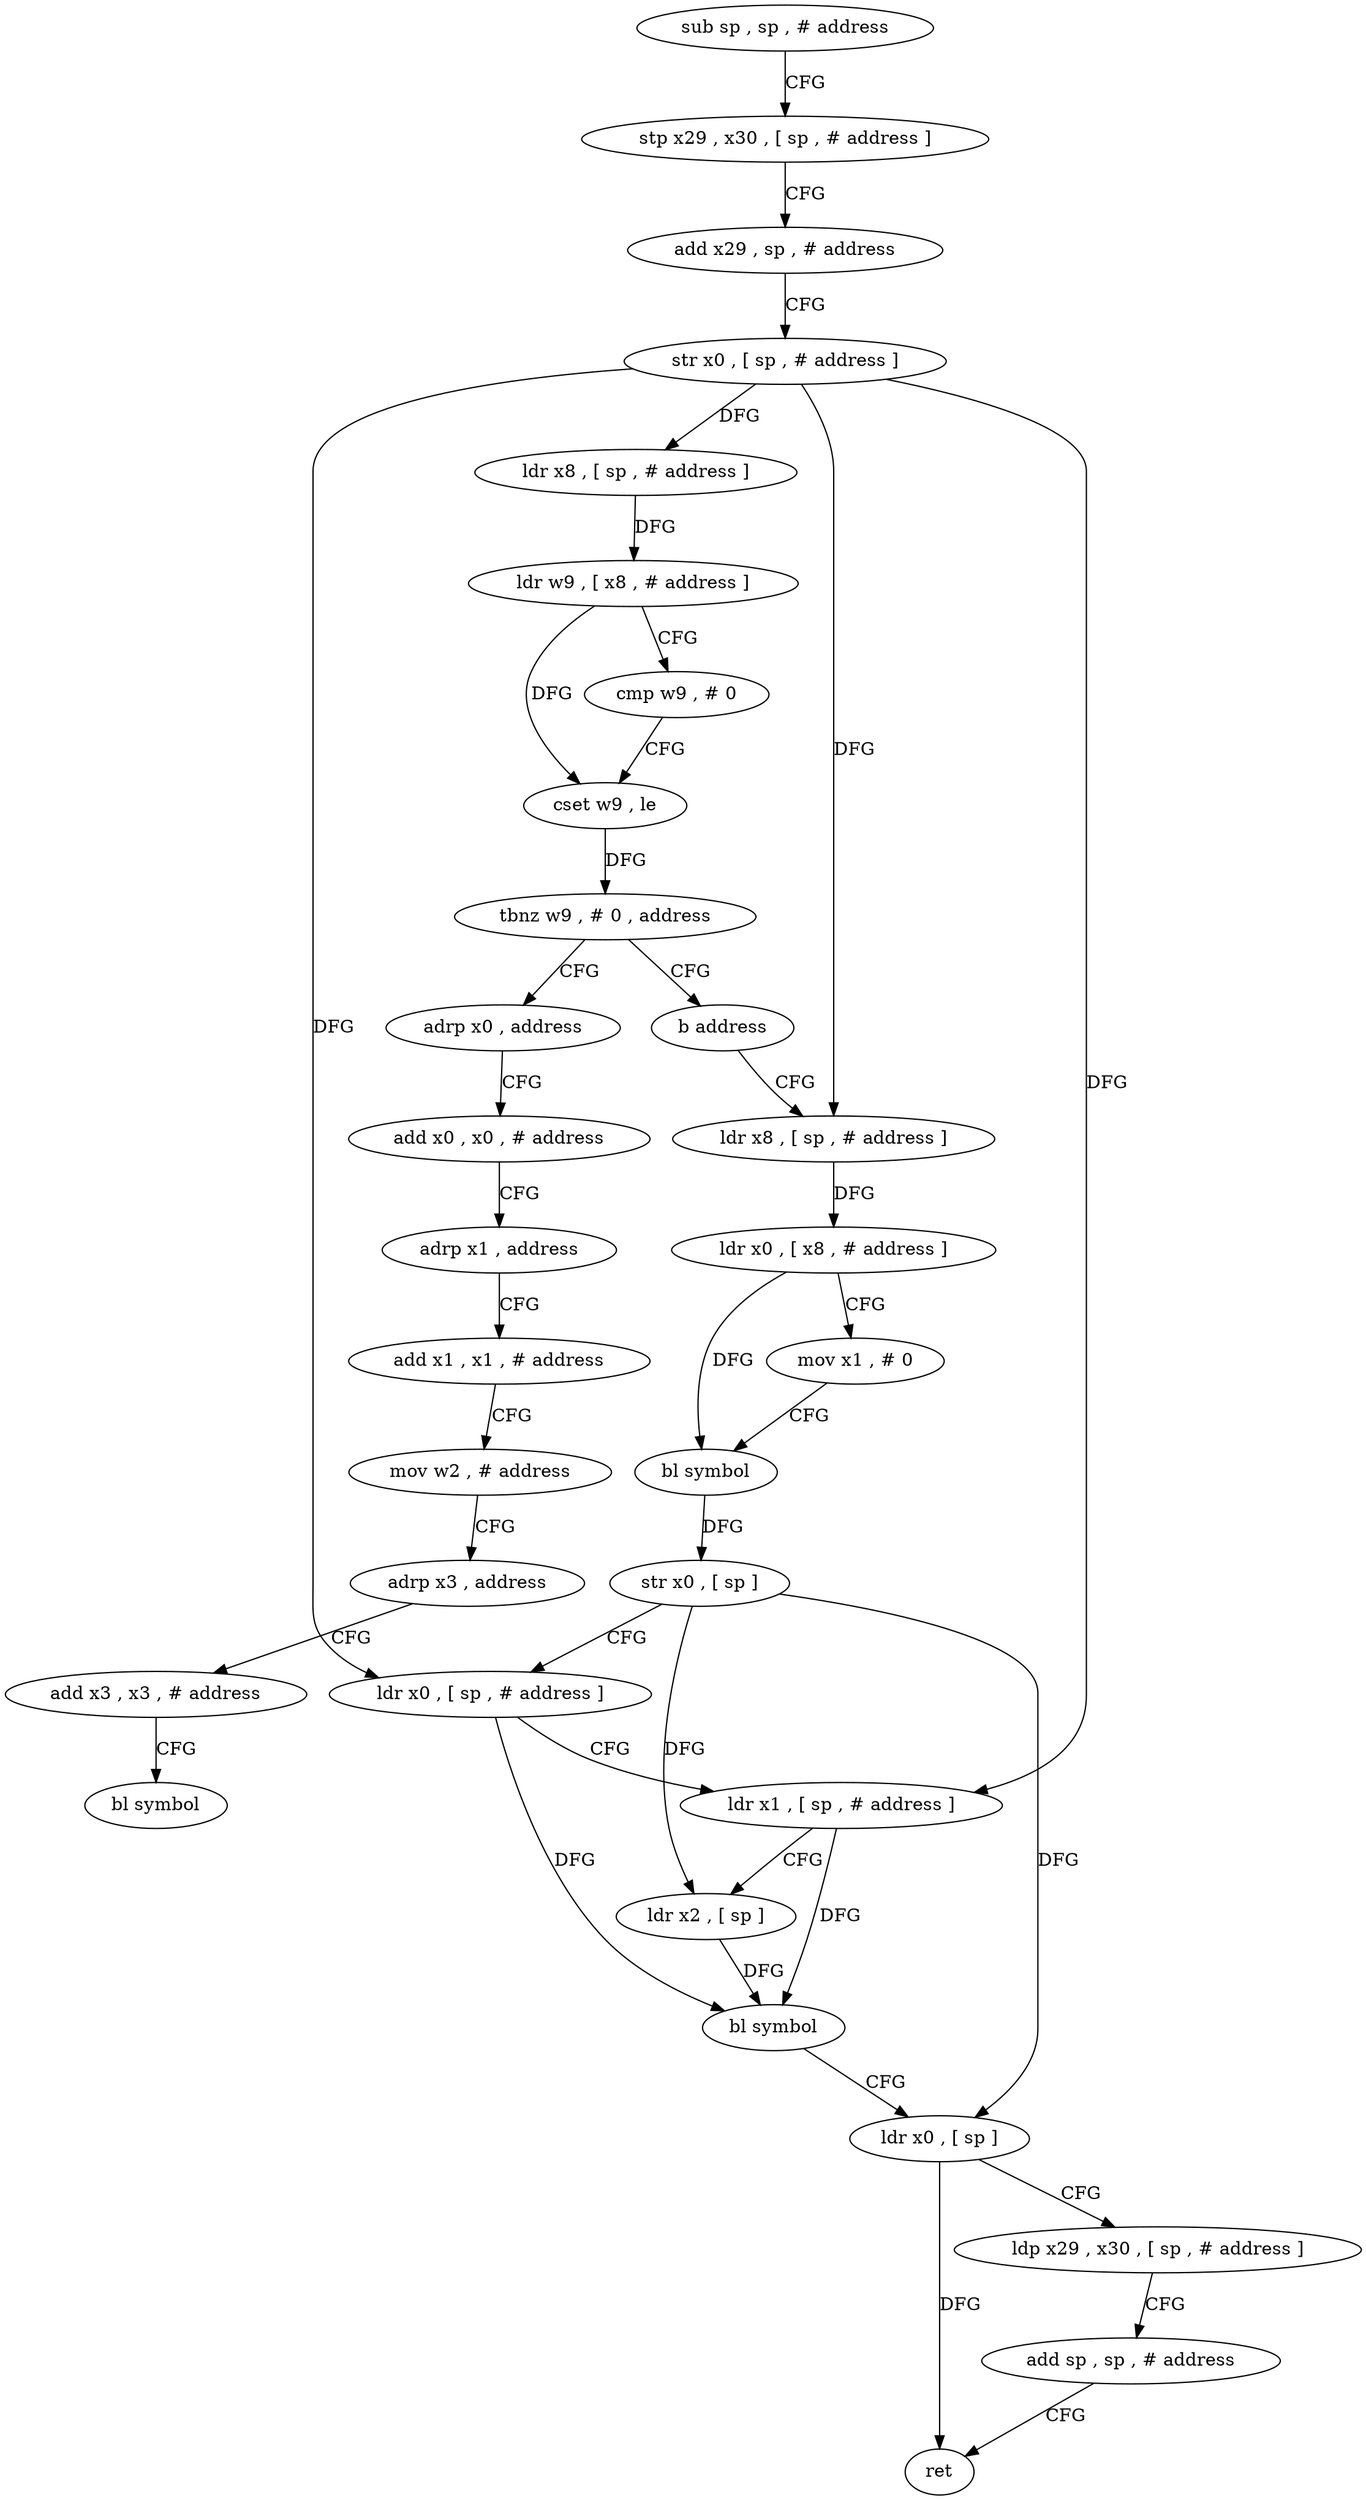 digraph "func" {
"4258944" [label = "sub sp , sp , # address" ]
"4258948" [label = "stp x29 , x30 , [ sp , # address ]" ]
"4258952" [label = "add x29 , sp , # address" ]
"4258956" [label = "str x0 , [ sp , # address ]" ]
"4258960" [label = "ldr x8 , [ sp , # address ]" ]
"4258964" [label = "ldr w9 , [ x8 , # address ]" ]
"4258968" [label = "cmp w9 , # 0" ]
"4258972" [label = "cset w9 , le" ]
"4258976" [label = "tbnz w9 , # 0 , address" ]
"4258984" [label = "adrp x0 , address" ]
"4258980" [label = "b address" ]
"4258988" [label = "add x0 , x0 , # address" ]
"4258992" [label = "adrp x1 , address" ]
"4258996" [label = "add x1 , x1 , # address" ]
"4259000" [label = "mov w2 , # address" ]
"4259004" [label = "adrp x3 , address" ]
"4259008" [label = "add x3 , x3 , # address" ]
"4259012" [label = "bl symbol" ]
"4259016" [label = "ldr x8 , [ sp , # address ]" ]
"4259020" [label = "ldr x0 , [ x8 , # address ]" ]
"4259024" [label = "mov x1 , # 0" ]
"4259028" [label = "bl symbol" ]
"4259032" [label = "str x0 , [ sp ]" ]
"4259036" [label = "ldr x0 , [ sp , # address ]" ]
"4259040" [label = "ldr x1 , [ sp , # address ]" ]
"4259044" [label = "ldr x2 , [ sp ]" ]
"4259048" [label = "bl symbol" ]
"4259052" [label = "ldr x0 , [ sp ]" ]
"4259056" [label = "ldp x29 , x30 , [ sp , # address ]" ]
"4259060" [label = "add sp , sp , # address" ]
"4259064" [label = "ret" ]
"4258944" -> "4258948" [ label = "CFG" ]
"4258948" -> "4258952" [ label = "CFG" ]
"4258952" -> "4258956" [ label = "CFG" ]
"4258956" -> "4258960" [ label = "DFG" ]
"4258956" -> "4259016" [ label = "DFG" ]
"4258956" -> "4259036" [ label = "DFG" ]
"4258956" -> "4259040" [ label = "DFG" ]
"4258960" -> "4258964" [ label = "DFG" ]
"4258964" -> "4258968" [ label = "CFG" ]
"4258964" -> "4258972" [ label = "DFG" ]
"4258968" -> "4258972" [ label = "CFG" ]
"4258972" -> "4258976" [ label = "DFG" ]
"4258976" -> "4258984" [ label = "CFG" ]
"4258976" -> "4258980" [ label = "CFG" ]
"4258984" -> "4258988" [ label = "CFG" ]
"4258980" -> "4259016" [ label = "CFG" ]
"4258988" -> "4258992" [ label = "CFG" ]
"4258992" -> "4258996" [ label = "CFG" ]
"4258996" -> "4259000" [ label = "CFG" ]
"4259000" -> "4259004" [ label = "CFG" ]
"4259004" -> "4259008" [ label = "CFG" ]
"4259008" -> "4259012" [ label = "CFG" ]
"4259016" -> "4259020" [ label = "DFG" ]
"4259020" -> "4259024" [ label = "CFG" ]
"4259020" -> "4259028" [ label = "DFG" ]
"4259024" -> "4259028" [ label = "CFG" ]
"4259028" -> "4259032" [ label = "DFG" ]
"4259032" -> "4259036" [ label = "CFG" ]
"4259032" -> "4259044" [ label = "DFG" ]
"4259032" -> "4259052" [ label = "DFG" ]
"4259036" -> "4259040" [ label = "CFG" ]
"4259036" -> "4259048" [ label = "DFG" ]
"4259040" -> "4259044" [ label = "CFG" ]
"4259040" -> "4259048" [ label = "DFG" ]
"4259044" -> "4259048" [ label = "DFG" ]
"4259048" -> "4259052" [ label = "CFG" ]
"4259052" -> "4259056" [ label = "CFG" ]
"4259052" -> "4259064" [ label = "DFG" ]
"4259056" -> "4259060" [ label = "CFG" ]
"4259060" -> "4259064" [ label = "CFG" ]
}
